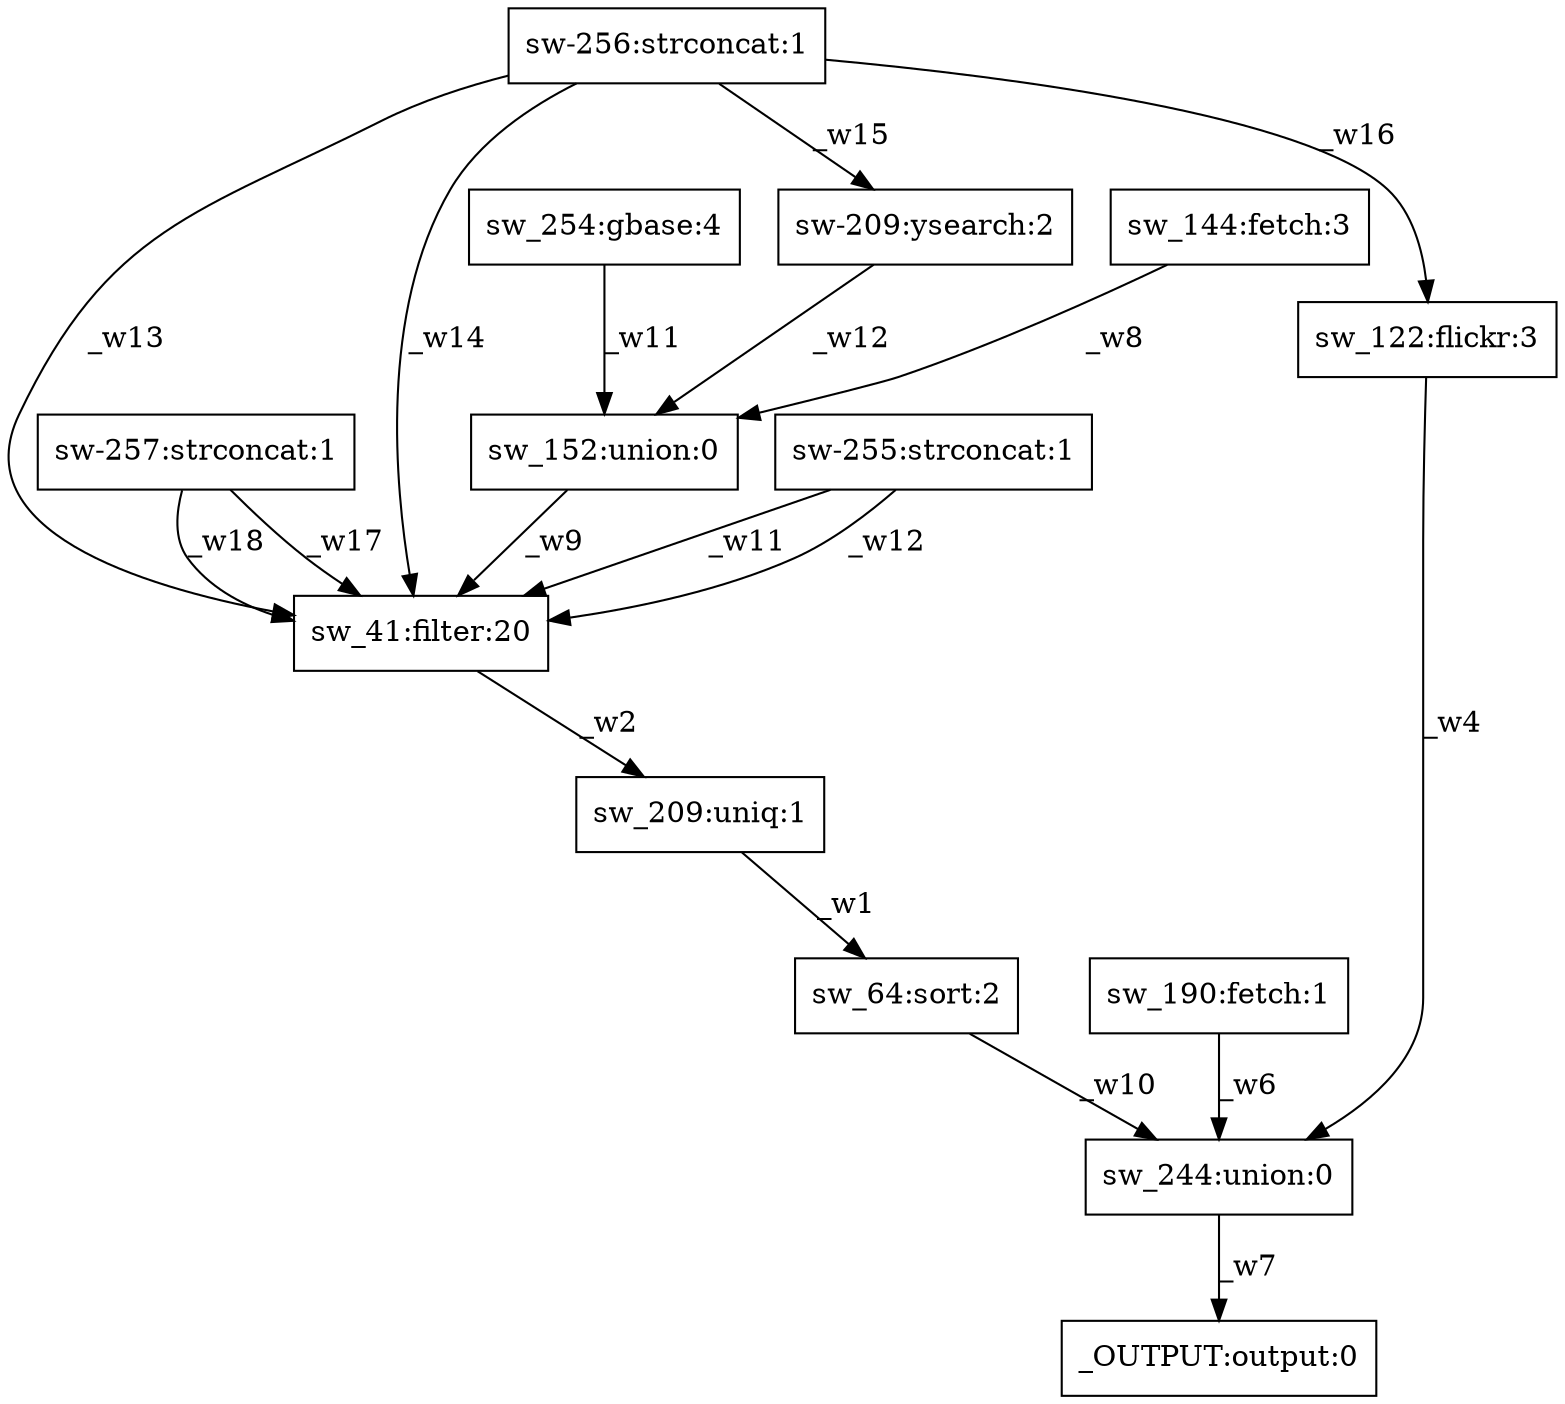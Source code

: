 digraph test1 { node [shape=box] "sw-257" [label="sw-257:strconcat:1"];"_OUTPUT" [label="_OUTPUT:output:0"];"sw-255" [label="sw-255:strconcat:1"];"sw_244" [label="sw_244:union:0"];"sw-256" [label="sw-256:strconcat:1"];"sw_209" [label="sw_209:uniq:1"];"sw_152" [label="sw_152:union:0"];"sw_41" [label="sw_41:filter:20"];"sw_190" [label="sw_190:fetch:1"];"sw-209" [label="sw-209:ysearch:2"];"sw_64" [label="sw_64:sort:2"];"sw_122" [label="sw_122:flickr:3"];"sw_144" [label="sw_144:fetch:3"];"sw_254" [label="sw_254:gbase:4"];"sw_209" -> "sw_64" [label="_w1"];"sw_41" -> "sw_209" [label="_w2"];"sw_122" -> "sw_244" [label="_w4"];"sw_190" -> "sw_244" [label="_w6"];"sw_244" -> "_OUTPUT" [label="_w7"];"sw_144" -> "sw_152" [label="_w8"];"sw_152" -> "sw_41" [label="_w9"];"sw_64" -> "sw_244" [label="_w10"];"sw_254" -> "sw_152" [label="_w11"];"sw-209" -> "sw_152" [label="_w12"];"sw-255" -> "sw_41" [label="_w11"];"sw-255" -> "sw_41" [label="_w12"];"sw-256" -> "sw_41" [label="_w13"];"sw-256" -> "sw_41" [label="_w14"];"sw-256" -> "sw-209" [label="_w15"];"sw-256" -> "sw_122" [label="_w16"];"sw-257" -> "sw_41" [label="_w17"];"sw-257" -> "sw_41" [label="_w18"];}